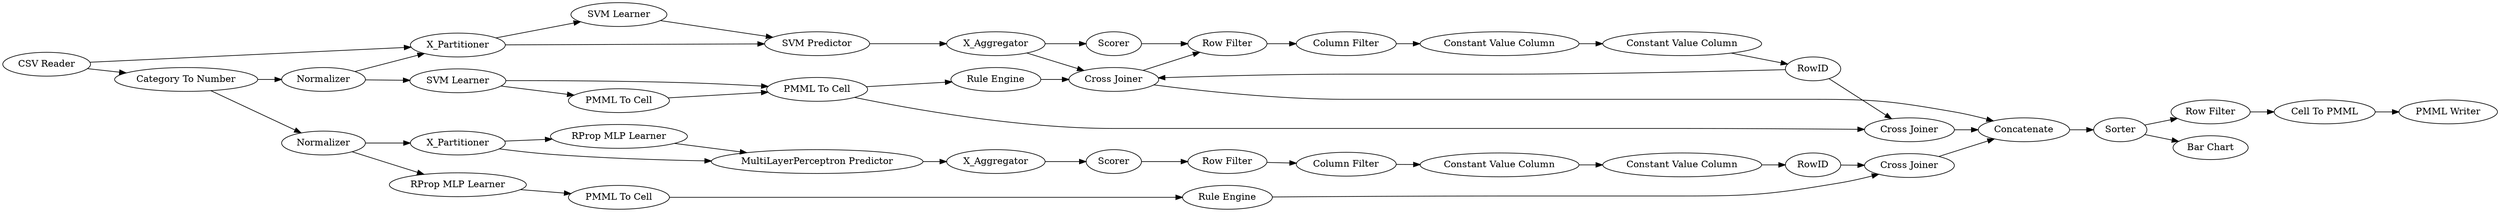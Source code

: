 digraph {
	73 -> 74
	53 -> 54
	71 -> 72
	65 -> 66
	40 -> 2
	34 -> 35
	58 -> 63
	28 -> 34
	58 -> 40
	34 -> 38
	63 -> 64
	7 -> 41
	293 -> 39
	41 -> 9
	9 -> 294
	31 -> 32
	63 -> 76
	35 -> 39
	69 -> 70
	299 -> 52
	290 -> 292
	33 -> 34
	39 -> 299
	32 -> 7
	77 -> 78
	64 -> 66
	33 -> 28
	76 -> 77
	66 -> 67
	68 -> 69
	74 -> 299
	38 -> 299
	72 -> 73
	39 -> 9
	64 -> 65
	52 -> 59
	78 -> 74
	70 -> 71
	40 -> 33
	54 -> 61
	62 -> 58
	7 -> 39
	52 -> 53
	294 -> 290
	67 -> 68
	2 -> 32
	292 -> 293
	293 -> 38
	62 -> 2
	2 -> 31
	292 [label="Constant Value Column"]
	7 [label=X_Aggregator]
	9 [label="Row Filter"]
	52 [label=Sorter]
	58 [label="Category To Number"]
	74 [label="Cross Joiner"]
	78 [label="Rule Engine"]
	64 [label=X_Partitioner]
	290 [label="Constant Value Column"]
	41 [label=Scorer]
	31 [label="SVM Learner"]
	54 [label="Cell To PMML"]
	33 [label="SVM Learner"]
	59 [label="Bar Chart"]
	294 [label="Column Filter"]
	299 [label=Concatenate]
	68 [label=Scorer]
	28 [label="PMML To Cell"]
	67 [label=X_Aggregator]
	293 [label=RowID]
	72 [label="Constant Value Column"]
	53 [label="Row Filter"]
	76 [label="RProp MLP Learner"]
	77 [label="PMML To Cell"]
	63 [label=Normalizer]
	61 [label="PMML Writer"]
	38 [label="Cross Joiner"]
	35 [label="Rule Engine"]
	34 [label="PMML To Cell"]
	66 [label="MultiLayerPerceptron Predictor"]
	70 [label="Column Filter"]
	62 [label="CSV Reader"]
	69 [label="Row Filter"]
	71 [label="Constant Value Column"]
	65 [label="RProp MLP Learner"]
	40 [label=Normalizer]
	39 [label="Cross Joiner"]
	73 [label=RowID]
	32 [label="SVM Predictor"]
	2 [label=X_Partitioner]
	rankdir=LR
}
